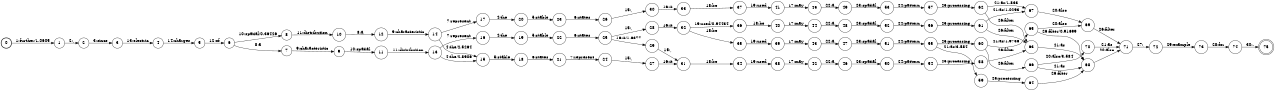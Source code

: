 digraph FST {
rankdir = LR;
size = "8.5,11";
label = "";
center = 1;
orientation = Portrait;
ranksep = "0.4";
nodesep = "0.25";
0 [label = "0", shape = circle, style = bold, fontsize = 14]
	0 -> 1 [label = "1:further/1.0605", fontsize = 14];
1 [label = "1", shape = circle, style = solid, fontsize = 14]
	1 -> 2 [label = "2:,", fontsize = 14];
2 [label = "2", shape = circle, style = solid, fontsize = 14]
	2 -> 3 [label = "3:since", fontsize = 14];
3 [label = "3", shape = circle, style = solid, fontsize = 14]
	3 -> 4 [label = "13:electric", fontsize = 14];
4 [label = "4", shape = circle, style = solid, fontsize = 14]
	4 -> 5 [label = "14:charges", fontsize = 14];
5 [label = "5", shape = circle, style = solid, fontsize = 14]
	5 -> 6 [label = "12:of", fontsize = 14];
6 [label = "6", shape = circle, style = solid, fontsize = 14]
	6 -> 7 [label = "8:a", fontsize = 14];
	6 -> 8 [label = "10:spatial/0.36426", fontsize = 14];
7 [label = "7", shape = circle, style = solid, fontsize = 14]
	7 -> 9 [label = "9:characteristic", fontsize = 14];
8 [label = "8", shape = circle, style = solid, fontsize = 14]
	8 -> 10 [label = "11:distribution", fontsize = 14];
9 [label = "9", shape = circle, style = solid, fontsize = 14]
	9 -> 11 [label = "10:spatial", fontsize = 14];
10 [label = "10", shape = circle, style = solid, fontsize = 14]
	10 -> 12 [label = "8:a", fontsize = 14];
11 [label = "11", shape = circle, style = solid, fontsize = 14]
	11 -> 13 [label = "11:distribution", fontsize = 14];
12 [label = "12", shape = circle, style = solid, fontsize = 14]
	12 -> 14 [label = "9:characteristic", fontsize = 14];
13 [label = "13", shape = circle, style = solid, fontsize = 14]
	13 -> 15 [label = "4:the/2.8906", fontsize = 14];
	13 -> 16 [label = "7:represent", fontsize = 14];
14 [label = "14", shape = circle, style = solid, fontsize = 14]
	14 -> 15 [label = "4:the/2.5264", fontsize = 14];
	14 -> 17 [label = "7:represent", fontsize = 14];
15 [label = "15", shape = circle, style = solid, fontsize = 14]
	15 -> 18 [label = "5:stable", fontsize = 14];
16 [label = "16", shape = circle, style = solid, fontsize = 14]
	16 -> 19 [label = "4:the", fontsize = 14];
17 [label = "17", shape = circle, style = solid, fontsize = 14]
	17 -> 20 [label = "4:the", fontsize = 14];
18 [label = "18", shape = circle, style = solid, fontsize = 14]
	18 -> 21 [label = "6:states", fontsize = 14];
19 [label = "19", shape = circle, style = solid, fontsize = 14]
	19 -> 22 [label = "5:stable", fontsize = 14];
20 [label = "20", shape = circle, style = solid, fontsize = 14]
	20 -> 23 [label = "5:stable", fontsize = 14];
21 [label = "21", shape = circle, style = solid, fontsize = 14]
	21 -> 24 [label = "7:represent", fontsize = 14];
22 [label = "22", shape = circle, style = solid, fontsize = 14]
	22 -> 25 [label = "6:states", fontsize = 14];
23 [label = "23", shape = circle, style = solid, fontsize = 14]
	23 -> 26 [label = "6:states", fontsize = 14];
24 [label = "24", shape = circle, style = solid, fontsize = 14]
	24 -> 27 [label = "15:,", fontsize = 14];
25 [label = "25", shape = circle, style = solid, fontsize = 14]
	25 -> 28 [label = "15:,", fontsize = 14];
	25 -> 29 [label = "16:it/1.6377", fontsize = 14];
26 [label = "26", shape = circle, style = solid, fontsize = 14]
	26 -> 30 [label = "15:,", fontsize = 14];
27 [label = "27", shape = circle, style = solid, fontsize = 14]
	27 -> 31 [label = "16:it", fontsize = 14];
28 [label = "28", shape = circle, style = solid, fontsize = 14]
	28 -> 32 [label = "16:it", fontsize = 14];
29 [label = "29", shape = circle, style = solid, fontsize = 14]
	29 -> 31 [label = "15:,", fontsize = 14];
30 [label = "30", shape = circle, style = solid, fontsize = 14]
	30 -> 33 [label = "16:it", fontsize = 14];
31 [label = "31", shape = circle, style = solid, fontsize = 14]
	31 -> 34 [label = "18:be", fontsize = 14];
32 [label = "32", shape = circle, style = solid, fontsize = 14]
	32 -> 35 [label = "18:be", fontsize = 14];
	32 -> 36 [label = "19:used/0.94434", fontsize = 14];
33 [label = "33", shape = circle, style = solid, fontsize = 14]
	33 -> 37 [label = "18:be", fontsize = 14];
34 [label = "34", shape = circle, style = solid, fontsize = 14]
	34 -> 38 [label = "19:used", fontsize = 14];
35 [label = "35", shape = circle, style = solid, fontsize = 14]
	35 -> 39 [label = "19:used", fontsize = 14];
36 [label = "36", shape = circle, style = solid, fontsize = 14]
	36 -> 40 [label = "18:be", fontsize = 14];
37 [label = "37", shape = circle, style = solid, fontsize = 14]
	37 -> 41 [label = "19:used", fontsize = 14];
38 [label = "38", shape = circle, style = solid, fontsize = 14]
	38 -> 42 [label = "17:may", fontsize = 14];
39 [label = "39", shape = circle, style = solid, fontsize = 14]
	39 -> 43 [label = "17:may", fontsize = 14];
40 [label = "40", shape = circle, style = solid, fontsize = 14]
	40 -> 44 [label = "17:may", fontsize = 14];
41 [label = "41", shape = circle, style = solid, fontsize = 14]
	41 -> 45 [label = "17:may", fontsize = 14];
42 [label = "42", shape = circle, style = solid, fontsize = 14]
	42 -> 46 [label = "22:a", fontsize = 14];
43 [label = "43", shape = circle, style = solid, fontsize = 14]
	43 -> 47 [label = "22:a", fontsize = 14];
44 [label = "44", shape = circle, style = solid, fontsize = 14]
	44 -> 48 [label = "22:a", fontsize = 14];
45 [label = "45", shape = circle, style = solid, fontsize = 14]
	45 -> 49 [label = "22:a", fontsize = 14];
46 [label = "46", shape = circle, style = solid, fontsize = 14]
	46 -> 50 [label = "23:spatial", fontsize = 14];
47 [label = "47", shape = circle, style = solid, fontsize = 14]
	47 -> 51 [label = "23:spatial", fontsize = 14];
48 [label = "48", shape = circle, style = solid, fontsize = 14]
	48 -> 52 [label = "23:spatial", fontsize = 14];
49 [label = "49", shape = circle, style = solid, fontsize = 14]
	49 -> 53 [label = "23:spatial", fontsize = 14];
50 [label = "50", shape = circle, style = solid, fontsize = 14]
	50 -> 54 [label = "24:pattern", fontsize = 14];
51 [label = "51", shape = circle, style = solid, fontsize = 14]
	51 -> 55 [label = "24:pattern", fontsize = 14];
52 [label = "52", shape = circle, style = solid, fontsize = 14]
	52 -> 56 [label = "24:pattern", fontsize = 14];
53 [label = "53", shape = circle, style = solid, fontsize = 14]
	53 -> 57 [label = "24:pattern", fontsize = 14];
54 [label = "54", shape = circle, style = solid, fontsize = 14]
	54 -> 58 [label = "25:processing", fontsize = 14];
55 [label = "55", shape = circle, style = solid, fontsize = 14]
	55 -> 59 [label = "21:as/3.584", fontsize = 14];
	55 -> 60 [label = "25:processing", fontsize = 14];
56 [label = "56", shape = circle, style = solid, fontsize = 14]
	56 -> 61 [label = "25:processing", fontsize = 14];
57 [label = "57", shape = circle, style = solid, fontsize = 14]
	57 -> 62 [label = "25:processing", fontsize = 14];
58 [label = "58", shape = circle, style = solid, fontsize = 14]
	58 -> 63 [label = "26:filter", fontsize = 14];
59 [label = "59", shape = circle, style = solid, fontsize = 14]
	59 -> 64 [label = "25:processing", fontsize = 14];
60 [label = "60", shape = circle, style = solid, fontsize = 14]
	60 -> 65 [label = "21:as/1.9736", fontsize = 14];
	60 -> 66 [label = "26:filter", fontsize = 14];
61 [label = "61", shape = circle, style = solid, fontsize = 14]
	61 -> 67 [label = "21:as/1.0293", fontsize = 14];
	61 -> 63 [label = "26:filter", fontsize = 14];
62 [label = "62", shape = circle, style = solid, fontsize = 14]
	62 -> 67 [label = "21:as/1.833", fontsize = 14];
	62 -> 63 [label = "26:filter", fontsize = 14];
63 [label = "63", shape = circle, style = solid, fontsize = 14]
	63 -> 68 [label = "21:as", fontsize = 14];
64 [label = "64", shape = circle, style = solid, fontsize = 14]
	64 -> 68 [label = "26:filter", fontsize = 14];
65 [label = "65", shape = circle, style = solid, fontsize = 14]
	65 -> 69 [label = "20:also", fontsize = 14];
	65 -> 68 [label = "26:filter/0.91699", fontsize = 14];
66 [label = "66", shape = circle, style = solid, fontsize = 14]
	66 -> 70 [label = "20:also/3.584", fontsize = 14];
	66 -> 68 [label = "21:as", fontsize = 14];
67 [label = "67", shape = circle, style = solid, fontsize = 14]
	67 -> 69 [label = "20:also", fontsize = 14];
68 [label = "68", shape = circle, style = solid, fontsize = 14]
	68 -> 71 [label = "20:also", fontsize = 14];
69 [label = "69", shape = circle, style = solid, fontsize = 14]
	69 -> 71 [label = "26:filter", fontsize = 14];
70 [label = "70", shape = circle, style = solid, fontsize = 14]
	70 -> 71 [label = "21:as", fontsize = 14];
71 [label = "71", shape = circle, style = solid, fontsize = 14]
	71 -> 72 [label = "27:,", fontsize = 14];
72 [label = "72", shape = circle, style = solid, fontsize = 14]
	72 -> 73 [label = "29:example", fontsize = 14];
73 [label = "73", shape = circle, style = solid, fontsize = 14]
	73 -> 74 [label = "28:for", fontsize = 14];
74 [label = "74", shape = circle, style = solid, fontsize = 14]
	74 -> 75 [label = "30:.", fontsize = 14];
75 [label = "75", shape = doublecircle, style = solid, fontsize = 14]
}
